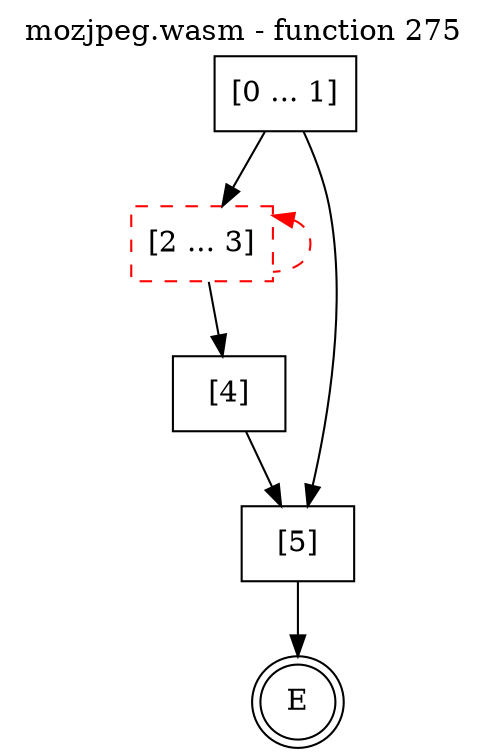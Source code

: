 digraph finite_state_machine {
    label = "mozjpeg.wasm - function 275"
    labelloc =  t
    labelfontsize = 16
    labelfontcolor = black
    labelfontname = "Helvetica"
    node [shape = doublecircle]; E ;
    node [shape = box];
    node [shape=box, color=black, style=solid] 0[label="[0 ... 1]"]
    node [shape=box, color=red, style=dashed] 2[label="[2 ... 3]"]
    node [shape=box, color=black, style=solid] 4[label="[4]"]
    node [shape=box, color=black, style=solid] 5[label="[5]"]
    0 -> 2;
    0 -> 5;
    2 -> 4;
    2 -> 2[style="dashed" color="red" dir=back];
    4 -> 5;
    5 -> E;
}
